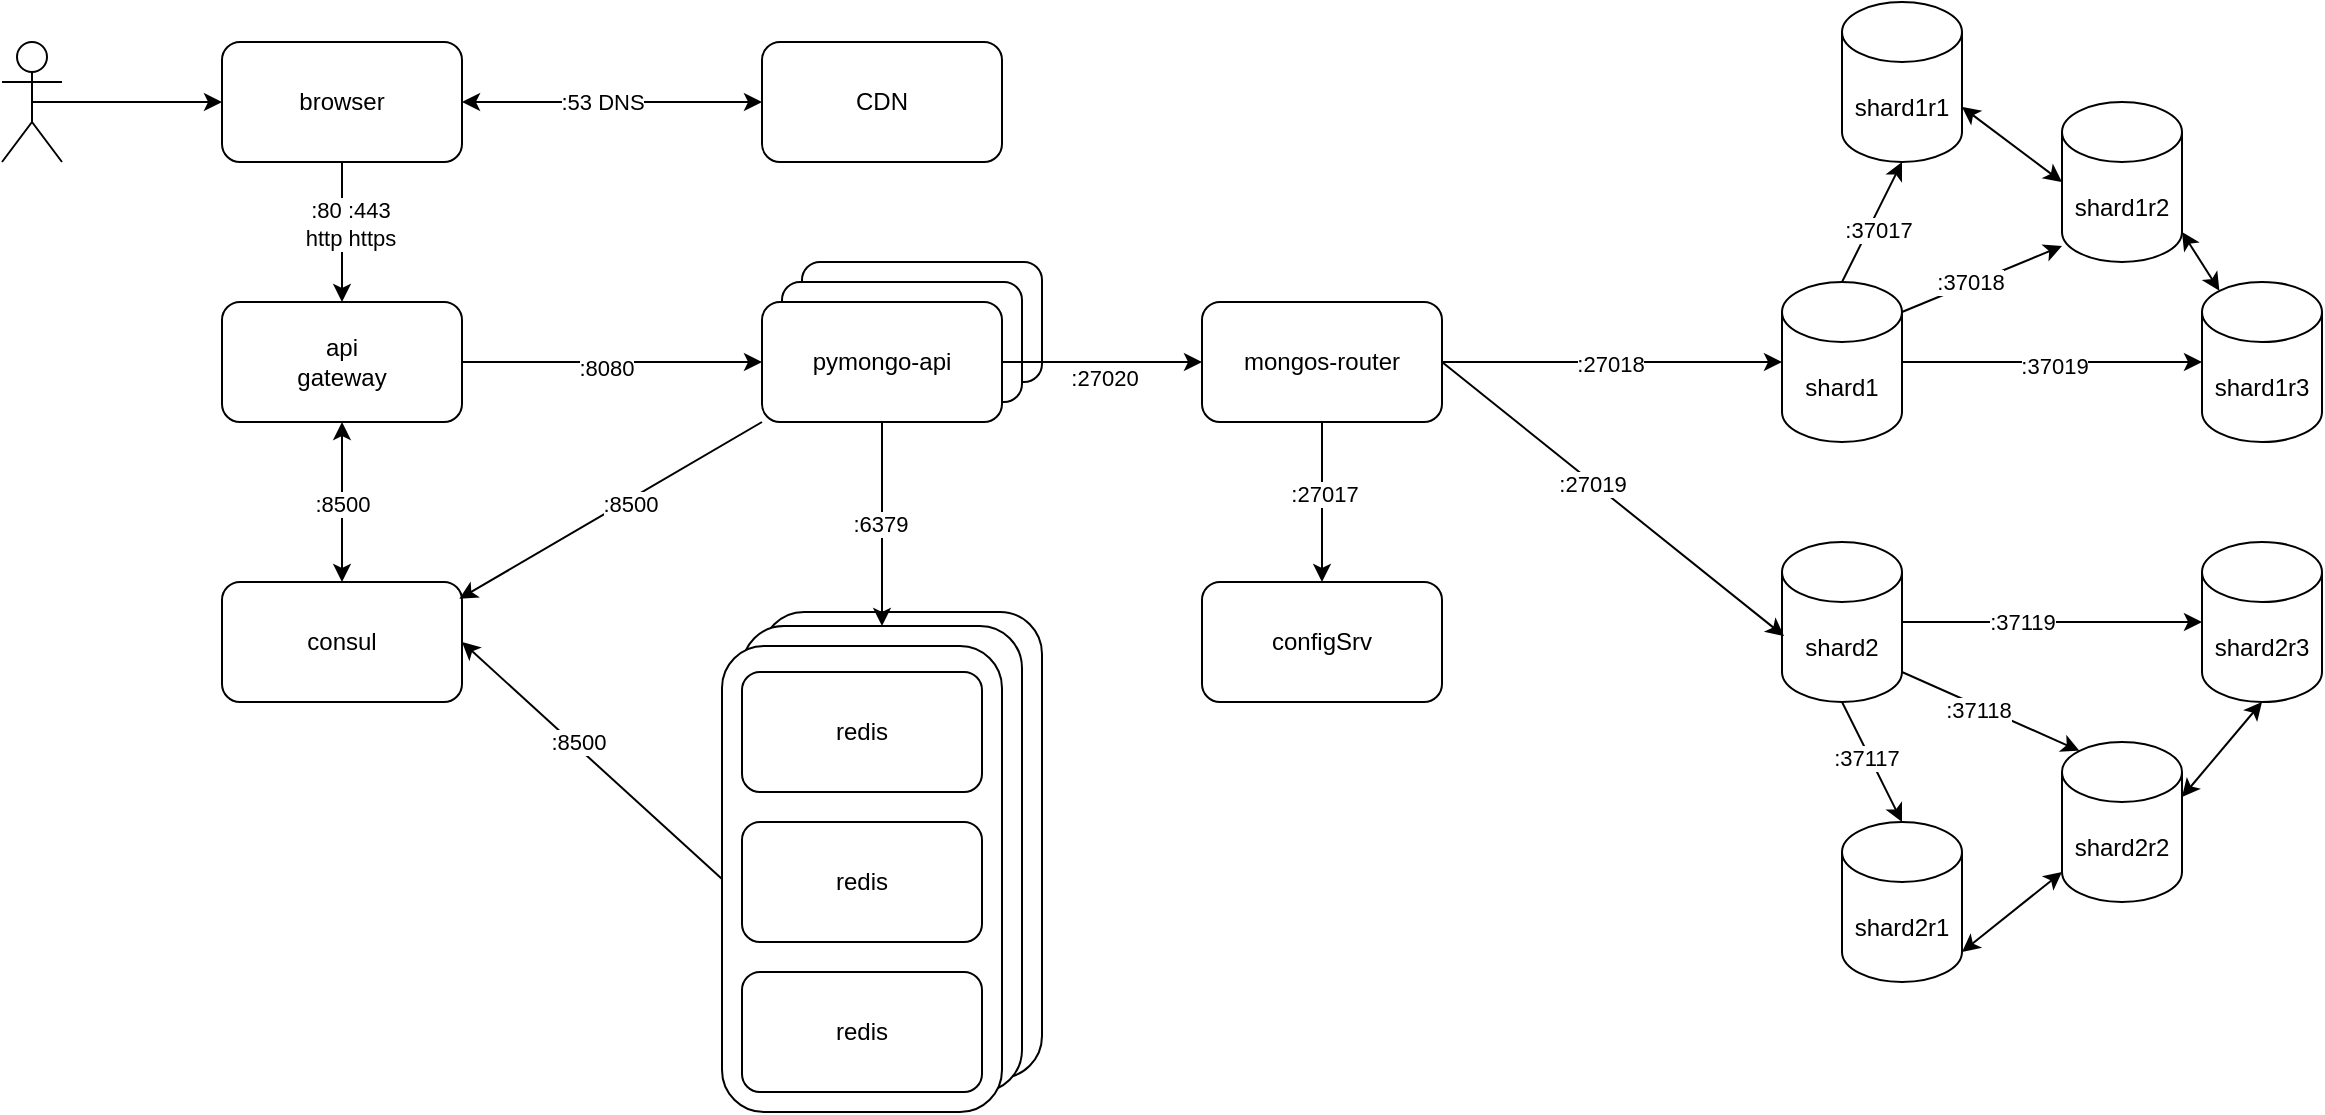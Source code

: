 <mxfile version="25.0.3">
  <diagram name="Страница — 1" id="s6ziUvClhLFWx_UGkwSp">
    <mxGraphModel dx="1393" dy="-1535" grid="1" gridSize="10" guides="1" tooltips="1" connect="1" arrows="1" fold="1" page="1" pageScale="1" pageWidth="827" pageHeight="1169" math="0" shadow="0">
      <root>
        <mxCell id="0" />
        <mxCell id="1" parent="0" />
        <mxCell id="8qYq5nrn703HxEqfCQID-1" value="" style="group" vertex="1" connectable="0" parent="1">
          <mxGeometry x="50" y="2450" width="1160" height="555" as="geometry" />
        </mxCell>
        <mxCell id="8qYq5nrn703HxEqfCQID-2" value="" style="rounded=1;whiteSpace=wrap;html=1;" vertex="1" parent="8qYq5nrn703HxEqfCQID-1">
          <mxGeometry x="380" y="305" width="140" height="233" as="geometry" />
        </mxCell>
        <mxCell id="8qYq5nrn703HxEqfCQID-3" value="pymongo-api" style="rounded=1;whiteSpace=wrap;html=1;" vertex="1" parent="8qYq5nrn703HxEqfCQID-1">
          <mxGeometry x="400" y="130" width="120" height="60" as="geometry" />
        </mxCell>
        <mxCell id="8qYq5nrn703HxEqfCQID-4" value="pymongo-api" style="rounded=1;whiteSpace=wrap;html=1;" vertex="1" parent="8qYq5nrn703HxEqfCQID-1">
          <mxGeometry x="390" y="140" width="120" height="60" as="geometry" />
        </mxCell>
        <mxCell id="8qYq5nrn703HxEqfCQID-5" value="" style="rounded=1;whiteSpace=wrap;html=1;" vertex="1" parent="8qYq5nrn703HxEqfCQID-1">
          <mxGeometry x="370" y="312" width="140" height="233" as="geometry" />
        </mxCell>
        <mxCell id="8qYq5nrn703HxEqfCQID-6" style="edgeStyle=none;rounded=0;orthogonalLoop=1;jettySize=auto;html=1;exitX=0;exitY=0.5;exitDx=0;exitDy=0;entryX=1;entryY=0.5;entryDx=0;entryDy=0;" edge="1" parent="8qYq5nrn703HxEqfCQID-1" source="8qYq5nrn703HxEqfCQID-8" target="8qYq5nrn703HxEqfCQID-57">
          <mxGeometry relative="1" as="geometry" />
        </mxCell>
        <mxCell id="8qYq5nrn703HxEqfCQID-7" value=":8500" style="edgeLabel;html=1;align=center;verticalAlign=middle;resizable=0;points=[];" vertex="1" connectable="0" parent="8qYq5nrn703HxEqfCQID-6">
          <mxGeometry x="0.132" y="-2" relative="1" as="geometry">
            <mxPoint as="offset" />
          </mxGeometry>
        </mxCell>
        <mxCell id="8qYq5nrn703HxEqfCQID-8" value="" style="rounded=1;whiteSpace=wrap;html=1;" vertex="1" parent="8qYq5nrn703HxEqfCQID-1">
          <mxGeometry x="360" y="322" width="140" height="233" as="geometry" />
        </mxCell>
        <mxCell id="8qYq5nrn703HxEqfCQID-9" value="redis" style="rounded=1;whiteSpace=wrap;html=1;" vertex="1" parent="8qYq5nrn703HxEqfCQID-1">
          <mxGeometry x="370" y="410" width="120" height="60" as="geometry" />
        </mxCell>
        <mxCell id="8qYq5nrn703HxEqfCQID-10" value="redis" style="rounded=1;whiteSpace=wrap;html=1;" vertex="1" parent="8qYq5nrn703HxEqfCQID-1">
          <mxGeometry x="370" y="335" width="120" height="60" as="geometry" />
        </mxCell>
        <mxCell id="8qYq5nrn703HxEqfCQID-11" value="redis" style="rounded=1;whiteSpace=wrap;html=1;" vertex="1" parent="8qYq5nrn703HxEqfCQID-1">
          <mxGeometry x="370" y="485" width="120" height="60" as="geometry" />
        </mxCell>
        <mxCell id="8qYq5nrn703HxEqfCQID-12" value="shard1r1" style="shape=cylinder3;whiteSpace=wrap;html=1;boundedLbl=1;backgroundOutline=1;size=15;" vertex="1" parent="8qYq5nrn703HxEqfCQID-1">
          <mxGeometry x="920" width="60" height="80" as="geometry" />
        </mxCell>
        <mxCell id="8qYq5nrn703HxEqfCQID-13" value="shard1r2" style="shape=cylinder3;whiteSpace=wrap;html=1;boundedLbl=1;backgroundOutline=1;size=15;" vertex="1" parent="8qYq5nrn703HxEqfCQID-1">
          <mxGeometry x="1030" y="50" width="60" height="80" as="geometry" />
        </mxCell>
        <mxCell id="8qYq5nrn703HxEqfCQID-14" value="shard1r3" style="shape=cylinder3;whiteSpace=wrap;html=1;boundedLbl=1;backgroundOutline=1;size=15;" vertex="1" parent="8qYq5nrn703HxEqfCQID-1">
          <mxGeometry x="1100" y="140" width="60" height="80" as="geometry" />
        </mxCell>
        <mxCell id="8qYq5nrn703HxEqfCQID-15" value="shard2r1" style="shape=cylinder3;whiteSpace=wrap;html=1;boundedLbl=1;backgroundOutline=1;size=15;" vertex="1" parent="8qYq5nrn703HxEqfCQID-1">
          <mxGeometry x="920" y="410" width="60" height="80" as="geometry" />
        </mxCell>
        <mxCell id="8qYq5nrn703HxEqfCQID-16" value="shard2r2" style="shape=cylinder3;whiteSpace=wrap;html=1;boundedLbl=1;backgroundOutline=1;size=15;" vertex="1" parent="8qYq5nrn703HxEqfCQID-1">
          <mxGeometry x="1030" y="370" width="60" height="80" as="geometry" />
        </mxCell>
        <mxCell id="8qYq5nrn703HxEqfCQID-17" value="shard2r3" style="shape=cylinder3;whiteSpace=wrap;html=1;boundedLbl=1;backgroundOutline=1;size=15;" vertex="1" parent="8qYq5nrn703HxEqfCQID-1">
          <mxGeometry x="1100" y="270" width="60" height="80" as="geometry" />
        </mxCell>
        <mxCell id="8qYq5nrn703HxEqfCQID-18" style="edgeStyle=none;rounded=0;orthogonalLoop=1;jettySize=auto;html=1;exitX=1;exitY=0.5;exitDx=0;exitDy=0;exitPerimeter=0;" edge="1" parent="8qYq5nrn703HxEqfCQID-1" source="8qYq5nrn703HxEqfCQID-20" target="8qYq5nrn703HxEqfCQID-14">
          <mxGeometry relative="1" as="geometry" />
        </mxCell>
        <mxCell id="8qYq5nrn703HxEqfCQID-19" value=":37019" style="edgeLabel;html=1;align=center;verticalAlign=middle;resizable=0;points=[];" vertex="1" connectable="0" parent="8qYq5nrn703HxEqfCQID-18">
          <mxGeometry x="0.013" y="-2" relative="1" as="geometry">
            <mxPoint as="offset" />
          </mxGeometry>
        </mxCell>
        <mxCell id="8qYq5nrn703HxEqfCQID-20" value="shard1" style="shape=cylinder3;whiteSpace=wrap;html=1;boundedLbl=1;backgroundOutline=1;size=15;" vertex="1" parent="8qYq5nrn703HxEqfCQID-1">
          <mxGeometry x="890" y="140" width="60" height="80" as="geometry" />
        </mxCell>
        <mxCell id="8qYq5nrn703HxEqfCQID-21" style="edgeStyle=none;rounded=0;orthogonalLoop=1;jettySize=auto;html=1;exitX=0.5;exitY=1;exitDx=0;exitDy=0;entryX=0.5;entryY=0;entryDx=0;entryDy=0;startArrow=none;startFill=0;" edge="1" parent="8qYq5nrn703HxEqfCQID-1" source="8qYq5nrn703HxEqfCQID-23" target="8qYq5nrn703HxEqfCQID-24">
          <mxGeometry relative="1" as="geometry" />
        </mxCell>
        <mxCell id="8qYq5nrn703HxEqfCQID-22" value=":27017" style="edgeLabel;html=1;align=center;verticalAlign=middle;resizable=0;points=[];" vertex="1" connectable="0" parent="8qYq5nrn703HxEqfCQID-21">
          <mxGeometry x="-0.1" y="1" relative="1" as="geometry">
            <mxPoint as="offset" />
          </mxGeometry>
        </mxCell>
        <mxCell id="8qYq5nrn703HxEqfCQID-23" value="mongos-router" style="rounded=1;whiteSpace=wrap;html=1;" vertex="1" parent="8qYq5nrn703HxEqfCQID-1">
          <mxGeometry x="600" y="150" width="120" height="60" as="geometry" />
        </mxCell>
        <mxCell id="8qYq5nrn703HxEqfCQID-24" value="configSrv" style="rounded=1;whiteSpace=wrap;html=1;" vertex="1" parent="8qYq5nrn703HxEqfCQID-1">
          <mxGeometry x="600" y="290" width="120" height="60" as="geometry" />
        </mxCell>
        <mxCell id="8qYq5nrn703HxEqfCQID-25" style="edgeStyle=none;rounded=0;orthogonalLoop=1;jettySize=auto;html=1;exitX=1;exitY=0.5;exitDx=0;exitDy=0;exitPerimeter=0;" edge="1" parent="8qYq5nrn703HxEqfCQID-1" source="8qYq5nrn703HxEqfCQID-27" target="8qYq5nrn703HxEqfCQID-17">
          <mxGeometry relative="1" as="geometry" />
        </mxCell>
        <mxCell id="8qYq5nrn703HxEqfCQID-26" value=":37119" style="edgeLabel;html=1;align=center;verticalAlign=middle;resizable=0;points=[];" vertex="1" connectable="0" parent="8qYq5nrn703HxEqfCQID-25">
          <mxGeometry x="-0.2" relative="1" as="geometry">
            <mxPoint as="offset" />
          </mxGeometry>
        </mxCell>
        <mxCell id="8qYq5nrn703HxEqfCQID-27" value="shard2" style="shape=cylinder3;whiteSpace=wrap;html=1;boundedLbl=1;backgroundOutline=1;size=15;" vertex="1" parent="8qYq5nrn703HxEqfCQID-1">
          <mxGeometry x="890" y="270" width="60" height="80" as="geometry" />
        </mxCell>
        <mxCell id="8qYq5nrn703HxEqfCQID-28" style="edgeStyle=none;rounded=0;orthogonalLoop=1;jettySize=auto;html=1;exitX=1;exitY=0.5;exitDx=0;exitDy=0;entryX=0;entryY=0.5;entryDx=0;entryDy=0;" edge="1" parent="8qYq5nrn703HxEqfCQID-1" source="8qYq5nrn703HxEqfCQID-32" target="8qYq5nrn703HxEqfCQID-23">
          <mxGeometry relative="1" as="geometry">
            <mxPoint x="500" y="250" as="sourcePoint" />
          </mxGeometry>
        </mxCell>
        <mxCell id="8qYq5nrn703HxEqfCQID-29" value=":27020" style="edgeLabel;html=1;align=center;verticalAlign=middle;resizable=0;points=[];" vertex="1" connectable="0" parent="8qYq5nrn703HxEqfCQID-28">
          <mxGeometry x="0.285" y="1" relative="1" as="geometry">
            <mxPoint x="-14" y="9" as="offset" />
          </mxGeometry>
        </mxCell>
        <mxCell id="8qYq5nrn703HxEqfCQID-30" style="edgeStyle=none;rounded=0;orthogonalLoop=1;jettySize=auto;html=1;exitX=0.5;exitY=1;exitDx=0;exitDy=0;entryX=0.5;entryY=0;entryDx=0;entryDy=0;" edge="1" parent="8qYq5nrn703HxEqfCQID-1" source="8qYq5nrn703HxEqfCQID-32" target="8qYq5nrn703HxEqfCQID-5">
          <mxGeometry relative="1" as="geometry" />
        </mxCell>
        <mxCell id="8qYq5nrn703HxEqfCQID-31" value=":6379" style="edgeLabel;html=1;align=center;verticalAlign=middle;resizable=0;points=[];" vertex="1" connectable="0" parent="8qYq5nrn703HxEqfCQID-30">
          <mxGeometry x="-0.009" y="-1" relative="1" as="geometry">
            <mxPoint as="offset" />
          </mxGeometry>
        </mxCell>
        <mxCell id="8qYq5nrn703HxEqfCQID-32" value="pymongo-api" style="rounded=1;whiteSpace=wrap;html=1;" vertex="1" parent="8qYq5nrn703HxEqfCQID-1">
          <mxGeometry x="380" y="150" width="120" height="60" as="geometry" />
        </mxCell>
        <mxCell id="8qYq5nrn703HxEqfCQID-33" style="edgeStyle=none;rounded=0;orthogonalLoop=1;jettySize=auto;html=1;exitX=1;exitY=0.5;exitDx=0;exitDy=0;entryX=0;entryY=0.5;entryDx=0;entryDy=0;entryPerimeter=0;" edge="1" parent="8qYq5nrn703HxEqfCQID-1" source="8qYq5nrn703HxEqfCQID-23" target="8qYq5nrn703HxEqfCQID-20">
          <mxGeometry relative="1" as="geometry" />
        </mxCell>
        <mxCell id="8qYq5nrn703HxEqfCQID-34" value=":27018" style="edgeLabel;html=1;align=center;verticalAlign=middle;resizable=0;points=[];" vertex="1" connectable="0" parent="8qYq5nrn703HxEqfCQID-33">
          <mxGeometry x="-0.012" y="-1" relative="1" as="geometry">
            <mxPoint as="offset" />
          </mxGeometry>
        </mxCell>
        <mxCell id="8qYq5nrn703HxEqfCQID-35" style="edgeStyle=none;rounded=0;orthogonalLoop=1;jettySize=auto;html=1;exitX=1;exitY=0.5;exitDx=0;exitDy=0;entryX=0.017;entryY=0.588;entryDx=0;entryDy=0;entryPerimeter=0;" edge="1" parent="8qYq5nrn703HxEqfCQID-1" source="8qYq5nrn703HxEqfCQID-23" target="8qYq5nrn703HxEqfCQID-27">
          <mxGeometry relative="1" as="geometry" />
        </mxCell>
        <mxCell id="8qYq5nrn703HxEqfCQID-36" value=":27019" style="edgeLabel;html=1;align=center;verticalAlign=middle;resizable=0;points=[];" vertex="1" connectable="0" parent="8qYq5nrn703HxEqfCQID-35">
          <mxGeometry x="-0.118" y="-1" relative="1" as="geometry">
            <mxPoint as="offset" />
          </mxGeometry>
        </mxCell>
        <mxCell id="8qYq5nrn703HxEqfCQID-37" style="edgeStyle=none;rounded=0;orthogonalLoop=1;jettySize=auto;html=1;exitX=1;exitY=0;exitDx=0;exitDy=15;exitPerimeter=0;entryX=0;entryY=0.9;entryDx=0;entryDy=0;entryPerimeter=0;" edge="1" parent="8qYq5nrn703HxEqfCQID-1" source="8qYq5nrn703HxEqfCQID-20" target="8qYq5nrn703HxEqfCQID-13">
          <mxGeometry relative="1" as="geometry" />
        </mxCell>
        <mxCell id="8qYq5nrn703HxEqfCQID-38" value=":37018" style="edgeLabel;html=1;align=center;verticalAlign=middle;resizable=0;points=[];" vertex="1" connectable="0" parent="8qYq5nrn703HxEqfCQID-37">
          <mxGeometry x="-0.141" y="1" relative="1" as="geometry">
            <mxPoint as="offset" />
          </mxGeometry>
        </mxCell>
        <mxCell id="8qYq5nrn703HxEqfCQID-39" style="edgeStyle=none;rounded=0;orthogonalLoop=1;jettySize=auto;html=1;exitX=0.5;exitY=0;exitDx=0;exitDy=0;exitPerimeter=0;entryX=0.5;entryY=1;entryDx=0;entryDy=0;entryPerimeter=0;" edge="1" parent="8qYq5nrn703HxEqfCQID-1" source="8qYq5nrn703HxEqfCQID-20" target="8qYq5nrn703HxEqfCQID-12">
          <mxGeometry relative="1" as="geometry" />
        </mxCell>
        <mxCell id="8qYq5nrn703HxEqfCQID-40" value=":37017" style="edgeLabel;html=1;align=center;verticalAlign=middle;resizable=0;points=[];" vertex="1" connectable="0" parent="8qYq5nrn703HxEqfCQID-39">
          <mxGeometry x="-0.08" y="-4" relative="1" as="geometry">
            <mxPoint as="offset" />
          </mxGeometry>
        </mxCell>
        <mxCell id="8qYq5nrn703HxEqfCQID-41" style="edgeStyle=none;rounded=0;orthogonalLoop=1;jettySize=auto;html=1;exitX=1;exitY=1;exitDx=0;exitDy=-15;exitPerimeter=0;entryX=0.145;entryY=0;entryDx=0;entryDy=4.35;entryPerimeter=0;" edge="1" parent="8qYq5nrn703HxEqfCQID-1" source="8qYq5nrn703HxEqfCQID-27" target="8qYq5nrn703HxEqfCQID-16">
          <mxGeometry relative="1" as="geometry" />
        </mxCell>
        <mxCell id="8qYq5nrn703HxEqfCQID-42" value=":37118" style="edgeLabel;html=1;align=center;verticalAlign=middle;resizable=0;points=[];" vertex="1" connectable="0" parent="8qYq5nrn703HxEqfCQID-41">
          <mxGeometry x="-0.125" y="-2" relative="1" as="geometry">
            <mxPoint as="offset" />
          </mxGeometry>
        </mxCell>
        <mxCell id="8qYq5nrn703HxEqfCQID-43" style="edgeStyle=none;rounded=0;orthogonalLoop=1;jettySize=auto;html=1;exitX=0.5;exitY=1;exitDx=0;exitDy=0;exitPerimeter=0;entryX=0.5;entryY=0;entryDx=0;entryDy=0;entryPerimeter=0;" edge="1" parent="8qYq5nrn703HxEqfCQID-1" source="8qYq5nrn703HxEqfCQID-27" target="8qYq5nrn703HxEqfCQID-15">
          <mxGeometry relative="1" as="geometry" />
        </mxCell>
        <mxCell id="8qYq5nrn703HxEqfCQID-44" value=":37117" style="edgeLabel;html=1;align=center;verticalAlign=middle;resizable=0;points=[];" vertex="1" connectable="0" parent="8qYq5nrn703HxEqfCQID-43">
          <mxGeometry x="-0.093" y="-2" relative="1" as="geometry">
            <mxPoint as="offset" />
          </mxGeometry>
        </mxCell>
        <mxCell id="8qYq5nrn703HxEqfCQID-45" style="edgeStyle=none;rounded=0;orthogonalLoop=1;jettySize=auto;html=1;exitX=0.5;exitY=1;exitDx=0;exitDy=0;entryX=0.5;entryY=0;entryDx=0;entryDy=0;" edge="1" parent="8qYq5nrn703HxEqfCQID-1" source="8qYq5nrn703HxEqfCQID-49" target="8qYq5nrn703HxEqfCQID-56">
          <mxGeometry relative="1" as="geometry" />
        </mxCell>
        <mxCell id="8qYq5nrn703HxEqfCQID-46" value=":80 :443&lt;div&gt;http https&lt;/div&gt;" style="edgeLabel;html=1;align=center;verticalAlign=middle;resizable=0;points=[];" vertex="1" connectable="0" parent="8qYq5nrn703HxEqfCQID-45">
          <mxGeometry x="-0.083" y="4" relative="1" as="geometry">
            <mxPoint y="-1" as="offset" />
          </mxGeometry>
        </mxCell>
        <mxCell id="8qYq5nrn703HxEqfCQID-47" style="edgeStyle=none;rounded=0;orthogonalLoop=1;jettySize=auto;html=1;exitX=1;exitY=0.5;exitDx=0;exitDy=0;entryX=0;entryY=0.5;entryDx=0;entryDy=0;startArrow=classic;startFill=1;" edge="1" parent="8qYq5nrn703HxEqfCQID-1" source="8qYq5nrn703HxEqfCQID-49" target="8qYq5nrn703HxEqfCQID-60">
          <mxGeometry relative="1" as="geometry" />
        </mxCell>
        <mxCell id="8qYq5nrn703HxEqfCQID-48" value=":53 DNS" style="edgeLabel;html=1;align=center;verticalAlign=middle;resizable=0;points=[];" vertex="1" connectable="0" parent="8qYq5nrn703HxEqfCQID-47">
          <mxGeometry x="-0.252" y="-1" relative="1" as="geometry">
            <mxPoint x="14" y="-1" as="offset" />
          </mxGeometry>
        </mxCell>
        <mxCell id="8qYq5nrn703HxEqfCQID-49" value="browser" style="rounded=1;whiteSpace=wrap;html=1;" vertex="1" parent="8qYq5nrn703HxEqfCQID-1">
          <mxGeometry x="110" y="20" width="120" height="60" as="geometry" />
        </mxCell>
        <mxCell id="8qYq5nrn703HxEqfCQID-50" style="edgeStyle=none;rounded=0;orthogonalLoop=1;jettySize=auto;html=1;exitX=0.5;exitY=0.5;exitDx=0;exitDy=0;exitPerimeter=0;entryX=0;entryY=0.5;entryDx=0;entryDy=0;" edge="1" parent="8qYq5nrn703HxEqfCQID-1" source="8qYq5nrn703HxEqfCQID-51" target="8qYq5nrn703HxEqfCQID-49">
          <mxGeometry relative="1" as="geometry" />
        </mxCell>
        <mxCell id="8qYq5nrn703HxEqfCQID-51" value="" style="shape=umlActor;verticalLabelPosition=bottom;verticalAlign=top;html=1;outlineConnect=0;" vertex="1" parent="8qYq5nrn703HxEqfCQID-1">
          <mxGeometry y="20" width="30" height="60" as="geometry" />
        </mxCell>
        <mxCell id="8qYq5nrn703HxEqfCQID-52" style="edgeStyle=none;rounded=0;orthogonalLoop=1;jettySize=auto;html=1;exitX=1;exitY=0.5;exitDx=0;exitDy=0;entryX=0;entryY=0.5;entryDx=0;entryDy=0;" edge="1" parent="8qYq5nrn703HxEqfCQID-1" source="8qYq5nrn703HxEqfCQID-56" target="8qYq5nrn703HxEqfCQID-32">
          <mxGeometry relative="1" as="geometry" />
        </mxCell>
        <mxCell id="8qYq5nrn703HxEqfCQID-53" value=":8080" style="edgeLabel;html=1;align=center;verticalAlign=middle;resizable=0;points=[];" vertex="1" connectable="0" parent="8qYq5nrn703HxEqfCQID-52">
          <mxGeometry x="-0.048" y="-3" relative="1" as="geometry">
            <mxPoint as="offset" />
          </mxGeometry>
        </mxCell>
        <mxCell id="8qYq5nrn703HxEqfCQID-54" style="edgeStyle=none;rounded=0;orthogonalLoop=1;jettySize=auto;html=1;exitX=0.5;exitY=1;exitDx=0;exitDy=0;entryX=0.5;entryY=0;entryDx=0;entryDy=0;startArrow=classic;startFill=1;" edge="1" parent="8qYq5nrn703HxEqfCQID-1" source="8qYq5nrn703HxEqfCQID-56" target="8qYq5nrn703HxEqfCQID-57">
          <mxGeometry relative="1" as="geometry" />
        </mxCell>
        <mxCell id="8qYq5nrn703HxEqfCQID-55" value=":8500" style="edgeLabel;html=1;align=center;verticalAlign=middle;resizable=0;points=[];" vertex="1" connectable="0" parent="8qYq5nrn703HxEqfCQID-54">
          <mxGeometry x="0.026" relative="1" as="geometry">
            <mxPoint as="offset" />
          </mxGeometry>
        </mxCell>
        <mxCell id="8qYq5nrn703HxEqfCQID-56" value="api&lt;div&gt;gateway&lt;/div&gt;" style="rounded=1;whiteSpace=wrap;html=1;" vertex="1" parent="8qYq5nrn703HxEqfCQID-1">
          <mxGeometry x="110" y="150" width="120" height="60" as="geometry" />
        </mxCell>
        <mxCell id="8qYq5nrn703HxEqfCQID-57" value="consul" style="rounded=1;whiteSpace=wrap;html=1;" vertex="1" parent="8qYq5nrn703HxEqfCQID-1">
          <mxGeometry x="110" y="290" width="120" height="60" as="geometry" />
        </mxCell>
        <mxCell id="8qYq5nrn703HxEqfCQID-58" style="edgeStyle=none;rounded=0;orthogonalLoop=1;jettySize=auto;html=1;exitX=0;exitY=1;exitDx=0;exitDy=0;entryX=0.989;entryY=0.14;entryDx=0;entryDy=0;entryPerimeter=0;" edge="1" parent="8qYq5nrn703HxEqfCQID-1" source="8qYq5nrn703HxEqfCQID-32" target="8qYq5nrn703HxEqfCQID-57">
          <mxGeometry relative="1" as="geometry" />
        </mxCell>
        <mxCell id="8qYq5nrn703HxEqfCQID-59" value=":8500" style="edgeLabel;html=1;align=center;verticalAlign=middle;resizable=0;points=[];" vertex="1" connectable="0" parent="8qYq5nrn703HxEqfCQID-58">
          <mxGeometry x="-0.113" y="2" relative="1" as="geometry">
            <mxPoint as="offset" />
          </mxGeometry>
        </mxCell>
        <mxCell id="8qYq5nrn703HxEqfCQID-60" value="CDN" style="rounded=1;whiteSpace=wrap;html=1;" vertex="1" parent="8qYq5nrn703HxEqfCQID-1">
          <mxGeometry x="380" y="20" width="120" height="60" as="geometry" />
        </mxCell>
        <mxCell id="8qYq5nrn703HxEqfCQID-61" style="edgeStyle=none;rounded=0;orthogonalLoop=1;jettySize=auto;html=1;exitX=1;exitY=0;exitDx=0;exitDy=52.5;exitPerimeter=0;entryX=0;entryY=0.5;entryDx=0;entryDy=0;entryPerimeter=0;startArrow=classic;startFill=1;" edge="1" parent="8qYq5nrn703HxEqfCQID-1" source="8qYq5nrn703HxEqfCQID-12" target="8qYq5nrn703HxEqfCQID-13">
          <mxGeometry relative="1" as="geometry" />
        </mxCell>
        <mxCell id="8qYq5nrn703HxEqfCQID-62" style="edgeStyle=none;rounded=0;orthogonalLoop=1;jettySize=auto;html=1;exitX=1;exitY=1;exitDx=0;exitDy=-15;exitPerimeter=0;entryX=0.145;entryY=0;entryDx=0;entryDy=4.35;entryPerimeter=0;startArrow=classic;startFill=1;" edge="1" parent="8qYq5nrn703HxEqfCQID-1" source="8qYq5nrn703HxEqfCQID-13" target="8qYq5nrn703HxEqfCQID-14">
          <mxGeometry relative="1" as="geometry" />
        </mxCell>
        <mxCell id="8qYq5nrn703HxEqfCQID-63" style="edgeStyle=none;rounded=0;orthogonalLoop=1;jettySize=auto;html=1;exitX=0.5;exitY=1;exitDx=0;exitDy=0;exitPerimeter=0;entryX=1;entryY=0;entryDx=0;entryDy=27.5;entryPerimeter=0;startArrow=classic;startFill=1;" edge="1" parent="8qYq5nrn703HxEqfCQID-1" source="8qYq5nrn703HxEqfCQID-17" target="8qYq5nrn703HxEqfCQID-16">
          <mxGeometry relative="1" as="geometry" />
        </mxCell>
        <mxCell id="8qYq5nrn703HxEqfCQID-64" style="edgeStyle=none;rounded=0;orthogonalLoop=1;jettySize=auto;html=1;exitX=0;exitY=1;exitDx=0;exitDy=-15;exitPerimeter=0;entryX=1;entryY=1;entryDx=0;entryDy=-15;entryPerimeter=0;startArrow=classic;startFill=1;" edge="1" parent="8qYq5nrn703HxEqfCQID-1" source="8qYq5nrn703HxEqfCQID-16" target="8qYq5nrn703HxEqfCQID-15">
          <mxGeometry relative="1" as="geometry" />
        </mxCell>
      </root>
    </mxGraphModel>
  </diagram>
</mxfile>
